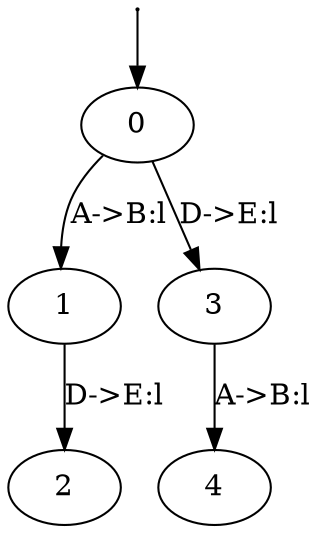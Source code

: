 digraph noWs {
    s0 [label="" height=0 width=0]
    s0 -> 0
    0 -> 1 [label="A->B:l"]
    1 -> 2 [label="D->E:l"]
    0 -> 3 [label="D->E:l"]
    3 -> 4 [label="A->B:l"]
}